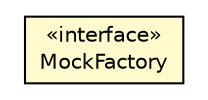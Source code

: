 #!/usr/local/bin/dot
#
# Class diagram 
# Generated by UMLGraph version R5_6-24-gf6e263 (http://www.umlgraph.org/)
#

digraph G {
	edge [fontname="Helvetica",fontsize=10,labelfontname="Helvetica",labelfontsize=10];
	node [fontname="Helvetica",fontsize=10,shape=plaintext];
	nodesep=0.25;
	ranksep=0.5;
	rankdir=LR;
	// com.gwtplatform.tester.MockFactory
	c255768 [label=<<table title="com.gwtplatform.tester.MockFactory" border="0" cellborder="1" cellspacing="0" cellpadding="2" port="p" bgcolor="lemonChiffon" href="./MockFactory.html">
		<tr><td><table border="0" cellspacing="0" cellpadding="1">
<tr><td align="center" balign="center"> &#171;interface&#187; </td></tr>
<tr><td align="center" balign="center"> MockFactory </td></tr>
		</table></td></tr>
		</table>>, URL="./MockFactory.html", fontname="Helvetica", fontcolor="black", fontsize=10.0];
}

